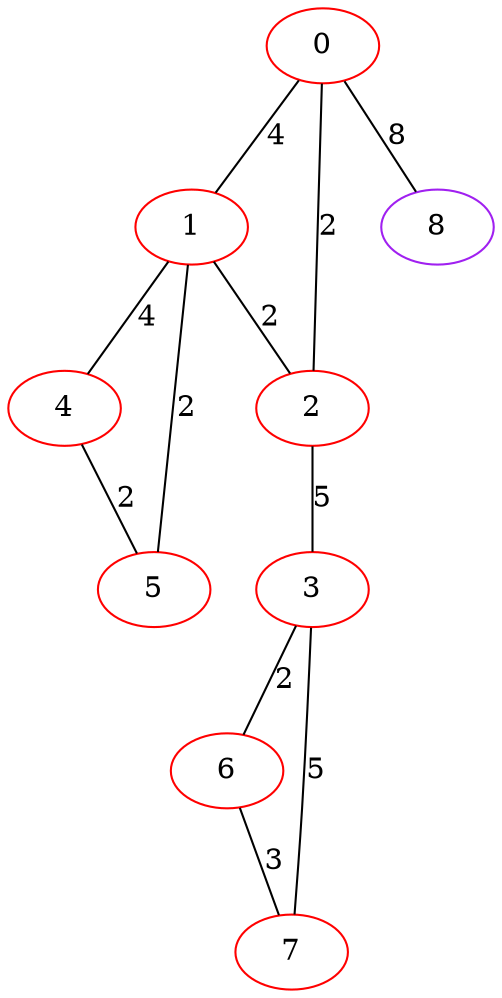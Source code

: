 graph "" {
0 [color=red, weight=1];
1 [color=red, weight=1];
2 [color=red, weight=1];
3 [color=red, weight=1];
4 [color=red, weight=1];
5 [color=red, weight=1];
6 [color=red, weight=1];
7 [color=red, weight=1];
8 [color=purple, weight=4];
0 -- 8  [key=0, label=8];
0 -- 1  [key=0, label=4];
0 -- 2  [key=0, label=2];
1 -- 2  [key=0, label=2];
1 -- 4  [key=0, label=4];
1 -- 5  [key=0, label=2];
2 -- 3  [key=0, label=5];
3 -- 6  [key=0, label=2];
3 -- 7  [key=0, label=5];
4 -- 5  [key=0, label=2];
6 -- 7  [key=0, label=3];
}
